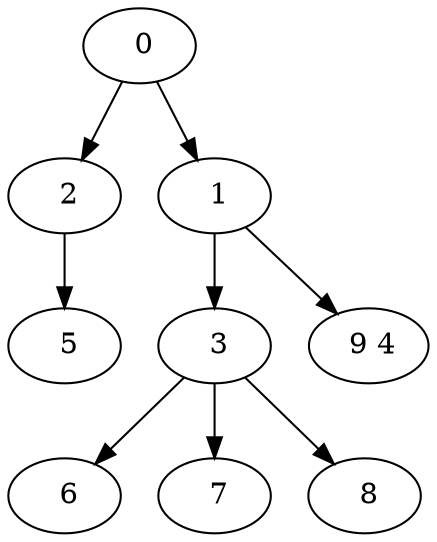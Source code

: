 digraph mytree {
" 0" -> " 2";
" 0" -> " 1";
" 2" -> " 5";
" 1" -> " 3";
" 1" -> " 9 4";
" 3" -> " 6";
" 3" -> " 7";
" 3" -> " 8";
" 9 4";
" 5";
" 6";
" 7";
" 8";
}
